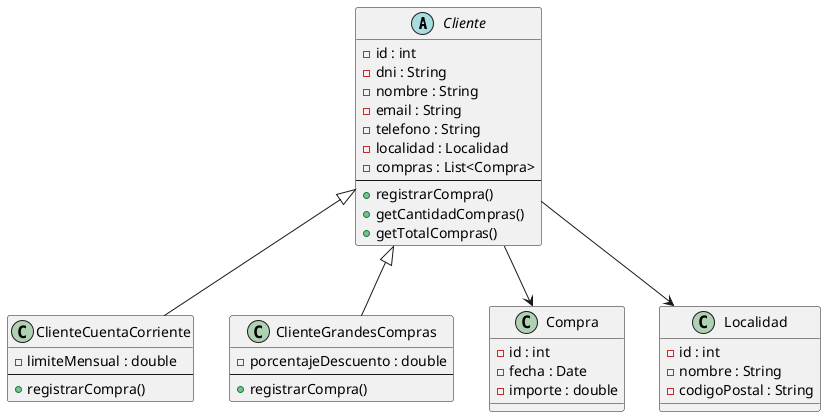 @startuml
Cliente <|-- ClienteCuentaCorriente
Cliente <|-- ClienteGrandesCompras
Cliente  --> Compra
Cliente  --> Localidad

class Localidad {
  - id : int
  - nombre : String
  - codigoPostal : String
}

abstract class Cliente {
  - id : int
  - dni : String
  - nombre : String
  - email : String
  - telefono : String
  - localidad : Localidad
  - compras : List<Compra>
  --
  + registrarCompra()
  + getCantidadCompras()
  + getTotalCompras()
}

class ClienteCuentaCorriente {
  - limiteMensual : double
  --
  + registrarCompra()
}

class ClienteGrandesCompras {
  - porcentajeDescuento : double
  --
  + registrarCompra()
}

class Compra {
  - id : int
  - fecha : Date
  - importe : double
}

@enduml